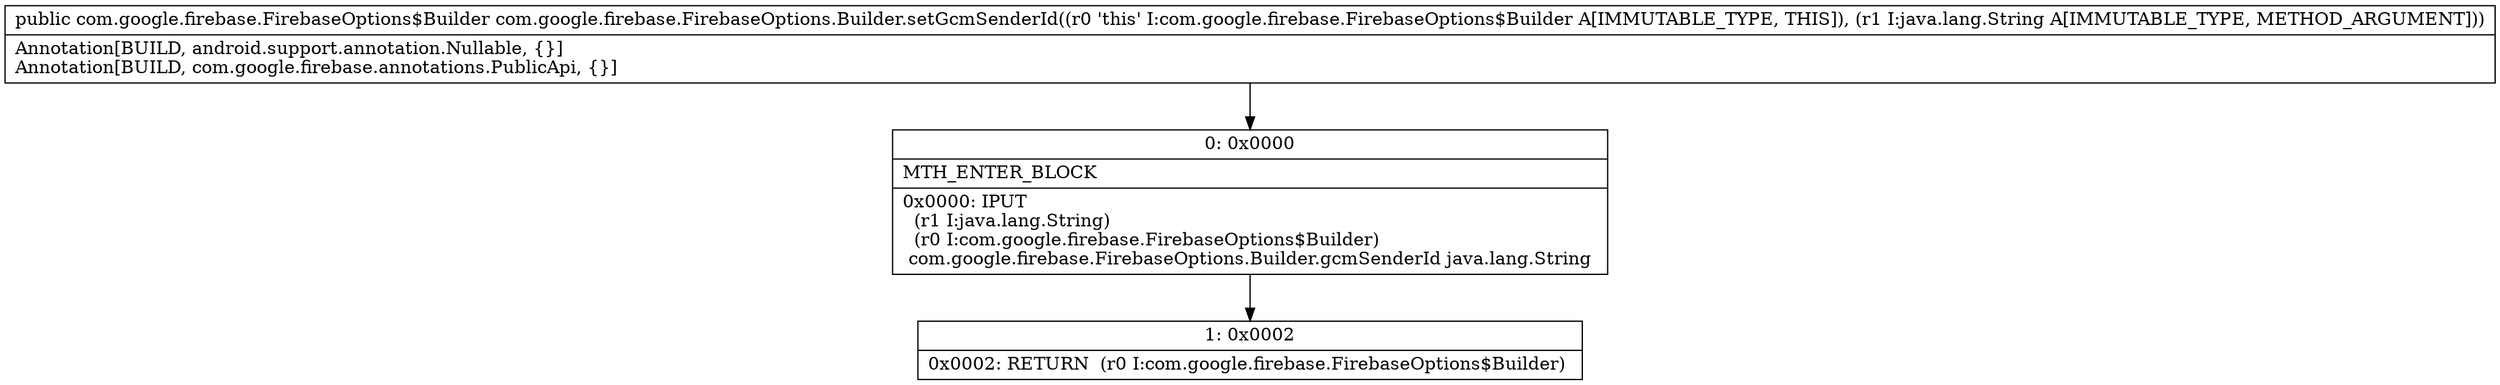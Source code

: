 digraph "CFG forcom.google.firebase.FirebaseOptions.Builder.setGcmSenderId(Ljava\/lang\/String;)Lcom\/google\/firebase\/FirebaseOptions$Builder;" {
Node_0 [shape=record,label="{0\:\ 0x0000|MTH_ENTER_BLOCK\l|0x0000: IPUT  \l  (r1 I:java.lang.String)\l  (r0 I:com.google.firebase.FirebaseOptions$Builder)\l com.google.firebase.FirebaseOptions.Builder.gcmSenderId java.lang.String \l}"];
Node_1 [shape=record,label="{1\:\ 0x0002|0x0002: RETURN  (r0 I:com.google.firebase.FirebaseOptions$Builder) \l}"];
MethodNode[shape=record,label="{public com.google.firebase.FirebaseOptions$Builder com.google.firebase.FirebaseOptions.Builder.setGcmSenderId((r0 'this' I:com.google.firebase.FirebaseOptions$Builder A[IMMUTABLE_TYPE, THIS]), (r1 I:java.lang.String A[IMMUTABLE_TYPE, METHOD_ARGUMENT]))  | Annotation[BUILD, android.support.annotation.Nullable, \{\}]\lAnnotation[BUILD, com.google.firebase.annotations.PublicApi, \{\}]\l}"];
MethodNode -> Node_0;
Node_0 -> Node_1;
}

